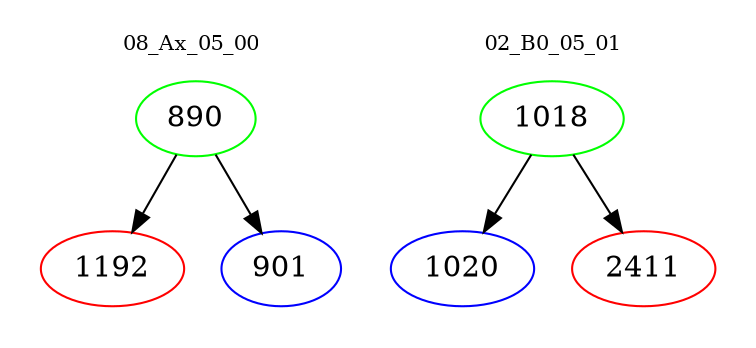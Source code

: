 digraph{
subgraph cluster_0 {
color = white
label = "08_Ax_05_00";
fontsize=10;
T0_890 [label="890", color="green"]
T0_890 -> T0_1192 [color="black"]
T0_1192 [label="1192", color="red"]
T0_890 -> T0_901 [color="black"]
T0_901 [label="901", color="blue"]
}
subgraph cluster_1 {
color = white
label = "02_B0_05_01";
fontsize=10;
T1_1018 [label="1018", color="green"]
T1_1018 -> T1_1020 [color="black"]
T1_1020 [label="1020", color="blue"]
T1_1018 -> T1_2411 [color="black"]
T1_2411 [label="2411", color="red"]
}
}
